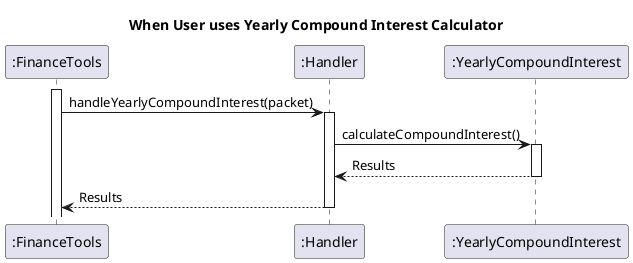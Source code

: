 @startuml
title When User uses Yearly Compound Interest Calculator

activate ":FinanceTools"
":FinanceTools" -> ":Handler" : handleYearlyCompoundInterest(packet)
activate ":Handler"

":Handler" -> ":YearlyCompoundInterest" : calculateCompoundInterest()
activate ":YearlyCompoundInterest"

":YearlyCompoundInterest" --> ":Handler" : Results
deactivate ":YearlyCompoundInterest"

":Handler" --> ":FinanceTools" : Results
deactivate ":Handler"
@enduml